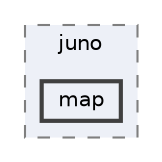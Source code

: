digraph "/home/runner/work/libjuno/libjuno/include/juno/map"
{
 // LATEX_PDF_SIZE
  bgcolor="transparent";
  edge [fontname=Helvetica,fontsize=10,labelfontname=Helvetica,labelfontsize=10];
  node [fontname=Helvetica,fontsize=10,shape=box,height=0.2,width=0.4];
  compound=true
  subgraph clusterdir_366da5caa8e7ec3e54d94764b6f022bc {
    graph [ bgcolor="#edf0f7", pencolor="grey50", label="juno", fontname=Helvetica,fontsize=10 style="filled,dashed", URL="dir_366da5caa8e7ec3e54d94764b6f022bc.html",tooltip=""]
  dir_7d134b198f51d759fae4dbc0397c07cc [label="map", fillcolor="#edf0f7", color="grey25", style="filled,bold", URL="dir_7d134b198f51d759fae4dbc0397c07cc.html",tooltip=""];
  }
}
